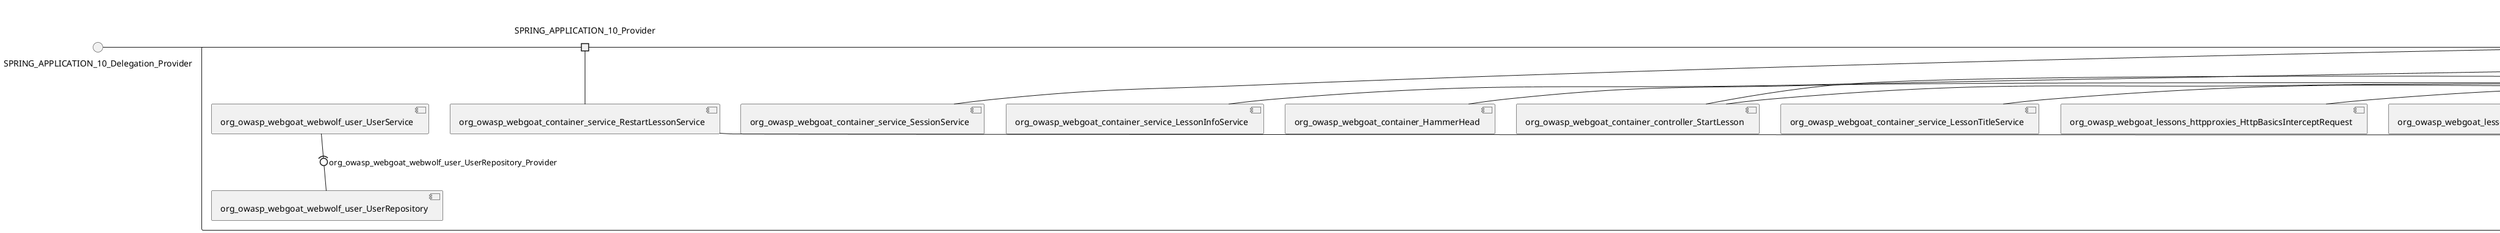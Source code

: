 @startuml
skinparam fixCircleLabelOverlapping true
skinparam componentStyle uml2
() SPRING_APPLICATION_10_Delegation_Provider
() SPRING_APPLICATION_11_Delegation_Provider
() SPRING_APPLICATION_12_Delegation_Provider
() SPRING_APPLICATION_13_Delegation_Provider
() SPRING_APPLICATION_14_Delegation_Provider
() SPRING_APPLICATION_15_Delegation_Provider
() SPRING_APPLICATION_16_Delegation_Provider
() SPRING_APPLICATION_2_Delegation_Provider
() SPRING_APPLICATION_3_Delegation_Provider
() SPRING_APPLICATION_4_Delegation_Provider
() SPRING_APPLICATION_5_Delegation_Provider
() SPRING_APPLICATION_6_Delegation_Provider
() SPRING_APPLICATION_7_Delegation_Provider
() SPRING_APPLICATION_8_Delegation_Provider
() SPRING_APPLICATION_9_Delegation_Provider
() SPRING_APPLICATION_BypassRestrictions_FieldRestrictions_POST_Delegation_Provider
() SPRING_APPLICATION_BypassRestrictions_frontendValidation_POST_Delegation_Provider
() SPRING_APPLICATION_ChromeDevTools_dummy_POST_Delegation_Provider
() SPRING_APPLICATION_ChromeDevTools_network_POST_Delegation_Provider
() SPRING_APPLICATION_CrossSiteScriptingStored_stored_xss_POST_Delegation_Provider
() SPRING_APPLICATION_CrossSiteScriptingStored_stored_xss_follow_up_POST_Delegation_Provider
() SPRING_APPLICATION_CrossSiteScripting_attack1_POST_Delegation_Provider
() SPRING_APPLICATION_CrossSiteScripting_attack3_POST_Delegation_Provider
() SPRING_APPLICATION_CrossSiteScripting_attack4_POST_Delegation_Provider
() SPRING_APPLICATION_CrossSiteScripting_attack5a_GET_Delegation_Provider
() SPRING_APPLICATION_CrossSiteScripting_attack6a_POST_Delegation_Provider
() SPRING_APPLICATION_CrossSiteScripting_dom_follow_up_POST_Delegation_Provider
() SPRING_APPLICATION_CrossSiteScripting_phone_home_xss_POST_Delegation_Provider
() SPRING_APPLICATION_CrossSiteScripting_quiz_GET_POST_Delegation_Provider
() SPRING_APPLICATION_Delegation_Provider
() SPRING_APPLICATION_GET_10_Delegation_Provider
() SPRING_APPLICATION_GET_11_Delegation_Provider
() SPRING_APPLICATION_GET_2_Delegation_Provider
() SPRING_APPLICATION_GET_3_Delegation_Provider
() SPRING_APPLICATION_GET_4_Delegation_Provider
() SPRING_APPLICATION_GET_5_Delegation_Provider
() SPRING_APPLICATION_GET_6_Delegation_Provider
() SPRING_APPLICATION_GET_7_Delegation_Provider
() SPRING_APPLICATION_GET_8_Delegation_Provider
() SPRING_APPLICATION_GET_9_Delegation_Provider
() SPRING_APPLICATION_GET_Delegation_Provider
() SPRING_APPLICATION_HtmlTampering_task_POST_Delegation_Provider
() SPRING_APPLICATION_HttpBasics_attack1_POST_Delegation_Provider
() SPRING_APPLICATION_HttpBasics_attack2_POST_Delegation_Provider
() SPRING_APPLICATION_IDOR_diff_attributes_POST_Delegation_Provider
() SPRING_APPLICATION_IDOR_login_POST_Delegation_Provider
() SPRING_APPLICATION_IDOR_profile_alt_path_POST_Delegation_Provider
() SPRING_APPLICATION_InsecureDeserialization_task_POST_Delegation_Provider
() SPRING_APPLICATION_InsecureLogin_Delegation_Provider
() SPRING_APPLICATION_JWT_decode_POST_Delegation_Provider
() SPRING_APPLICATION_JWT_jku_Delegation_Provider
() SPRING_APPLICATION_JWT_kid_Delegation_Provider
() SPRING_APPLICATION_JWT_quiz_GET_POST_Delegation_Provider
() SPRING_APPLICATION_JWT_refresh_Delegation_Provider
() SPRING_APPLICATION_JWT_secret_POST_Delegation_Provider
() SPRING_APPLICATION_JWT_votings_Delegation_Provider
() SPRING_APPLICATION_LogSpoofing_log_bleeding_POST_Delegation_Provider
() SPRING_APPLICATION_LogSpoofing_log_spoofing_POST_Delegation_Provider
() SPRING_APPLICATION_POST_10_Delegation_Provider
() SPRING_APPLICATION_POST_11_Delegation_Provider
() SPRING_APPLICATION_POST_12_Delegation_Provider
() SPRING_APPLICATION_POST_13_Delegation_Provider
() SPRING_APPLICATION_POST_14_Delegation_Provider
() SPRING_APPLICATION_POST_15_Delegation_Provider
() SPRING_APPLICATION_POST_16_Delegation_Provider
() SPRING_APPLICATION_POST_17_Delegation_Provider
() SPRING_APPLICATION_POST_18_Delegation_Provider
() SPRING_APPLICATION_POST_2_Delegation_Provider
() SPRING_APPLICATION_POST_3_Delegation_Provider
() SPRING_APPLICATION_POST_4_Delegation_Provider
() SPRING_APPLICATION_POST_5_Delegation_Provider
() SPRING_APPLICATION_POST_6_Delegation_Provider
() SPRING_APPLICATION_POST_7_Delegation_Provider
() SPRING_APPLICATION_POST_8_Delegation_Provider
() SPRING_APPLICATION_POST_9_Delegation_Provider
() SPRING_APPLICATION_POST_Delegation_Provider
() SPRING_APPLICATION_PUT_Delegation_Provider
() SPRING_APPLICATION_PasswordReset_ForgotPassword_create_password_reset_link_POST_Delegation_Provider
() SPRING_APPLICATION_PasswordReset_SecurityQuestions_POST_Delegation_Provider
() SPRING_APPLICATION_PasswordReset_reset_Delegation_Provider
() SPRING_APPLICATION_PasswordReset_simple_mail_reset_POST_Delegation_Provider
() SPRING_APPLICATION_PathTraversal_profile_picture_GET_Delegation_Provider
() SPRING_APPLICATION_PathTraversal_profile_picture_fix_GET_Delegation_Provider
() SPRING_APPLICATION_PathTraversal_profile_upload_POST_Delegation_Provider
() SPRING_APPLICATION_PathTraversal_profile_upload_fix_POST_Delegation_Provider
() SPRING_APPLICATION_PathTraversal_profile_upload_remove_user_input_POST_Delegation_Provider
() SPRING_APPLICATION_PathTraversal_random_POST_Delegation_Provider
() SPRING_APPLICATION_PathTraversal_random_picture_GET_Delegation_Provider
() SPRING_APPLICATION_PathTraversal_zip_slip_Delegation_Provider
() SPRING_APPLICATION_SSRF_task1_POST_Delegation_Provider
() SPRING_APPLICATION_SSRF_task2_POST_Delegation_Provider
() SPRING_APPLICATION_SecurePasswords_assignment_POST_Delegation_Provider
() SPRING_APPLICATION_SqlInjectionAdvanced_attack6a_POST_Delegation_Provider
() SPRING_APPLICATION_SqlInjectionAdvanced_attack6b_POST_Delegation_Provider
() SPRING_APPLICATION_SqlInjectionAdvanced_challenge_Login_POST_Delegation_Provider
() SPRING_APPLICATION_SqlInjectionAdvanced_challenge_PUT_Delegation_Provider
() SPRING_APPLICATION_SqlInjectionAdvanced_quiz_GET_POST_Delegation_Provider
() SPRING_APPLICATION_SqlInjectionMitigations_attack10a_POST_Delegation_Provider
() SPRING_APPLICATION_SqlInjectionMitigations_attack10b_POST_Delegation_Provider
() SPRING_APPLICATION_SqlInjectionMitigations_attack12a_POST_Delegation_Provider
() SPRING_APPLICATION_SqlInjectionMitigations_servers_GET_Delegation_Provider
() SPRING_APPLICATION_SqlInjection_assignment5a_POST_Delegation_Provider
() SPRING_APPLICATION_SqlInjection_assignment5b_POST_Delegation_Provider
() SPRING_APPLICATION_SqlInjection_attack10_POST_Delegation_Provider
() SPRING_APPLICATION_SqlInjection_attack2_POST_Delegation_Provider
() SPRING_APPLICATION_SqlInjection_attack3_POST_Delegation_Provider
() SPRING_APPLICATION_SqlInjection_attack4_POST_Delegation_Provider
() SPRING_APPLICATION_SqlInjection_attack5_POST_Delegation_Provider
() SPRING_APPLICATION_SqlInjection_attack8_POST_Delegation_Provider
() SPRING_APPLICATION_SqlInjection_attack9_POST_Delegation_Provider
() SPRING_APPLICATION_SqlOnlyInputValidationOnKeywords_attack_POST_Delegation_Provider
() SPRING_APPLICATION_SqlOnlyInputValidation_attack_POST_Delegation_Provider
() SPRING_APPLICATION_VulnerableComponents_attack1_POST_Delegation_Provider
() SPRING_APPLICATION_WebWolf_GET_Delegation_Provider
() SPRING_APPLICATION_WebWolf_landing_Delegation_Provider
() SPRING_APPLICATION_WebWolf_mail_Delegation_Provider
() SPRING_APPLICATION_challenge_1_POST_Delegation_Provider
() SPRING_APPLICATION_challenge_5_POST_Delegation_Provider
() SPRING_APPLICATION_challenge_7_Delegation_Provider
() SPRING_APPLICATION_challenge_8_Delegation_Provider
() SPRING_APPLICATION_challenge_logo_Delegation_Provider
() SPRING_APPLICATION_cia_quiz_GET_POST_Delegation_Provider
() SPRING_APPLICATION_clientSideFiltering_attack1_POST_Delegation_Provider
() SPRING_APPLICATION_clientSideFiltering_challenge_store_coupons_GET_Delegation_Provider
() SPRING_APPLICATION_clientSideFiltering_getItForFree_POST_Delegation_Provider
() SPRING_APPLICATION_clientSideFiltering_salaries_GET_Delegation_Provider
() SPRING_APPLICATION_crypto_encoding_basic_auth_POST_Delegation_Provider
() SPRING_APPLICATION_crypto_encoding_xor_POST_Delegation_Provider
() SPRING_APPLICATION_crypto_hashing_POST_Delegation_Provider
() SPRING_APPLICATION_crypto_secure_defaults_POST_Delegation_Provider
() SPRING_APPLICATION_crypto_signing_verify_POST_Delegation_Provider
() SPRING_APPLICATION_csrf_feedback_message_POST_Delegation_Provider
() SPRING_APPLICATION_csrf_review_POST_Delegation_Provider
() SPRING_APPLICATION_files_GET_Delegation_Provider
() SPRING_APPLICATION_fileupload_POST_Delegation_Provider
() SPRING_APPLICATION_jwt_Delegation_Provider
() SPRING_APPLICATION_landing_Delegation_Provider
() SPRING_APPLICATION_lesson_template_Delegation_Provider
() SPRING_APPLICATION_login_oauth_mvc_GET_Delegation_Provider
() SPRING_APPLICATION_mail_DELETE_GET_POST_Delegation_Provider
() SPRING_APPLICATION_register_mvc_POST_Delegation_Provider
() SPRING_APPLICATION_registration_GET_Delegation_Provider
() SPRING_APPLICATION_requests_GET_Delegation_Provider
() SPRING_APPLICATION_scoreboard_data_GET_Delegation_Provider
() SPRING_APPLICATION_server_directory_GET_Delegation_Provider
() SPRING_APPLICATION_service_debug_labels_mvc_Delegation_Provider
() SPRING_APPLICATION_service_lessonoverview_mvc_Delegation_Provider
() SPRING_APPLICATION_xxe_comments_GET_Delegation_Provider
rectangle System {
[org_owasp_webgoat_container_HammerHead] [[webgoat-webgoat.repository#_-2YAon7TEe-Ugbf2caRsrw]]
[org_owasp_webgoat_container_WebWolfRedirect] [[webgoat-webgoat.repository#_-2YAon7TEe-Ugbf2caRsrw]]
[org_owasp_webgoat_container_controller_StartLesson] [[webgoat-webgoat.repository#_-2YAon7TEe-Ugbf2caRsrw]]
[org_owasp_webgoat_container_controller_Welcome] [[webgoat-webgoat.repository#_-2YAon7TEe-Ugbf2caRsrw]]
[org_owasp_webgoat_container_i18n_PluginMessages_Provider] [[webgoat-webgoat.repository#_-2YAon7TEe-Ugbf2caRsrw]]
[org_owasp_webgoat_container_report_ReportCardController] [[webgoat-webgoat.repository#_-2YAon7TEe-Ugbf2caRsrw]]
[org_owasp_webgoat_container_service_EnvironmentService] [[webgoat-webgoat.repository#_-2YAon7TEe-Ugbf2caRsrw]]
[org_owasp_webgoat_container_service_HintService] [[webgoat-webgoat.repository#_-2YAon7TEe-Ugbf2caRsrw]]
[org_owasp_webgoat_container_service_LabelDebugService] [[webgoat-webgoat.repository#_-2YAon7TEe-Ugbf2caRsrw]]
[org_owasp_webgoat_container_service_LabelService] [[webgoat-webgoat.repository#_-2YAon7TEe-Ugbf2caRsrw]]
[org_owasp_webgoat_container_service_LessonInfoService] [[webgoat-webgoat.repository#_-2YAon7TEe-Ugbf2caRsrw]]
[org_owasp_webgoat_container_service_LessonMenuService] [[webgoat-webgoat.repository#_-2YAon7TEe-Ugbf2caRsrw]]
[org_owasp_webgoat_container_service_LessonProgressService] [[webgoat-webgoat.repository#_-2YAon7TEe-Ugbf2caRsrw]]
[org_owasp_webgoat_container_service_LessonTitleService] [[webgoat-webgoat.repository#_-2YAon7TEe-Ugbf2caRsrw]]
[org_owasp_webgoat_container_service_RestartLessonService] [[webgoat-webgoat.repository#_-2YAon7TEe-Ugbf2caRsrw]]
[org_owasp_webgoat_container_service_SessionService] [[webgoat-webgoat.repository#_-2YAon7TEe-Ugbf2caRsrw]]
[org_owasp_webgoat_container_session_UserSessionData_Provider] [[webgoat-webgoat.repository#_-2YAon7TEe-Ugbf2caRsrw]]
[org_owasp_webgoat_container_session_WebSession_Provider] [[webgoat-webgoat.repository#_-2YAon7TEe-Ugbf2caRsrw]]
[org_owasp_webgoat_container_users_RegistrationController] [[webgoat-webgoat.repository#_-2YAon7TEe-Ugbf2caRsrw]]
[org_owasp_webgoat_container_users_Scoreboard] [[webgoat-webgoat.repository#_-2YAon7TEe-Ugbf2caRsrw]]
[org_owasp_webgoat_container_users_UserProgressRepository] [[webgoat-webgoat.repository#_-2YAon7TEe-Ugbf2caRsrw]]
[org_owasp_webgoat_container_users_UserRepository] [[webgoat-webgoat.repository#_-2YAon7TEe-Ugbf2caRsrw]]
[org_owasp_webgoat_container_users_UserService] [[webgoat-webgoat.repository#_-2YAon7TEe-Ugbf2caRsrw]]
[org_owasp_webgoat_lessons_authbypass_VerifyAccount] [[webgoat-webgoat.repository#_-2YAon7TEe-Ugbf2caRsrw]]
[org_owasp_webgoat_lessons_bypassrestrictions_BypassRestrictionsFieldRestrictions] [[webgoat-webgoat.repository#_-2YAon7TEe-Ugbf2caRsrw]]
[org_owasp_webgoat_lessons_bypassrestrictions_BypassRestrictionsFrontendValidation] [[webgoat-webgoat.repository#_-2YAon7TEe-Ugbf2caRsrw]]
[org_owasp_webgoat_lessons_challenges_FlagController] [[webgoat-webgoat.repository#_-2YAon7TEe-Ugbf2caRsrw]]
[org_owasp_webgoat_lessons_challenges_challenge1_Assignment1] [[webgoat-webgoat.repository#_-2YAon7TEe-Ugbf2caRsrw]]
[org_owasp_webgoat_lessons_challenges_challenge1_ImageServlet] [[webgoat-webgoat.repository#_-2YAon7TEe-Ugbf2caRsrw]]
[org_owasp_webgoat_lessons_challenges_challenge5_Assignment5] [[webgoat-webgoat.repository#_-2YAon7TEe-Ugbf2caRsrw]]
[org_owasp_webgoat_lessons_challenges_challenge7_Assignment7] [[webgoat-webgoat.repository#_-2YAon7TEe-Ugbf2caRsrw]]
[org_owasp_webgoat_lessons_challenges_challenge8_Assignment8] [[webgoat-webgoat.repository#_-2YAon7TEe-Ugbf2caRsrw]]
[org_owasp_webgoat_lessons_chromedevtools_NetworkDummy] [[webgoat-webgoat.repository#_-2YAon7TEe-Ugbf2caRsrw]]
[org_owasp_webgoat_lessons_chromedevtools_NetworkLesson] [[webgoat-webgoat.repository#_-2YAon7TEe-Ugbf2caRsrw]]
[org_owasp_webgoat_lessons_cia_CIAQuiz] [[webgoat-webgoat.repository#_-2YAon7TEe-Ugbf2caRsrw]]
[org_owasp_webgoat_lessons_clientsidefiltering_ClientSideFilteringAssignment] [[webgoat-webgoat.repository#_-2YAon7TEe-Ugbf2caRsrw]]
[org_owasp_webgoat_lessons_clientsidefiltering_ClientSideFilteringFreeAssignment] [[webgoat-webgoat.repository#_-2YAon7TEe-Ugbf2caRsrw]]
[org_owasp_webgoat_lessons_clientsidefiltering_Salaries] [[webgoat-webgoat.repository#_-2YAon7TEe-Ugbf2caRsrw]]
[org_owasp_webgoat_lessons_clientsidefiltering_ShopEndpoint] [[webgoat-webgoat.repository#_-2YAon7TEe-Ugbf2caRsrw]]
[org_owasp_webgoat_lessons_cryptography_EncodingAssignment] [[webgoat-webgoat.repository#_-2YAon7TEe-Ugbf2caRsrw]]
[org_owasp_webgoat_lessons_cryptography_HashingAssignment] [[webgoat-webgoat.repository#_-2YAon7TEe-Ugbf2caRsrw]]
[org_owasp_webgoat_lessons_cryptography_SecureDefaultsAssignment] [[webgoat-webgoat.repository#_-2YAon7TEe-Ugbf2caRsrw]]
[org_owasp_webgoat_lessons_cryptography_SigningAssignment] [[webgoat-webgoat.repository#_-2YAon7TEe-Ugbf2caRsrw]]
[org_owasp_webgoat_lessons_cryptography_XOREncodingAssignment] [[webgoat-webgoat.repository#_-2YAon7TEe-Ugbf2caRsrw]]
[org_owasp_webgoat_lessons_csrf_CSRFConfirmFlag1] [[webgoat-webgoat.repository#_-2YAon7TEe-Ugbf2caRsrw]]
[org_owasp_webgoat_lessons_csrf_CSRFFeedback] [[webgoat-webgoat.repository#_-2YAon7TEe-Ugbf2caRsrw]]
[org_owasp_webgoat_lessons_csrf_CSRFGetFlag] [[webgoat-webgoat.repository#_-2YAon7TEe-Ugbf2caRsrw]]
[org_owasp_webgoat_lessons_csrf_CSRFLogin] [[webgoat-webgoat.repository#_-2YAon7TEe-Ugbf2caRsrw]]
[org_owasp_webgoat_lessons_csrf_ForgedReviews] [[webgoat-webgoat.repository#_-2YAon7TEe-Ugbf2caRsrw]]
[org_owasp_webgoat_lessons_csrf_ObjectMapper_Provider] [[webgoat-webgoat.repository#_-2YAon7TEe-Ugbf2caRsrw]]
[org_owasp_webgoat_lessons_deserialization_InsecureDeserializationTask] [[webgoat-webgoat.repository#_-2YAon7TEe-Ugbf2caRsrw]]
[org_owasp_webgoat_lessons_hijacksession_HijackSessionAssignment] [[webgoat-webgoat.repository#_-2YAon7TEe-Ugbf2caRsrw]]
[org_owasp_webgoat_lessons_hijacksession_cas_HijackSessionAuthenticationProvider] [[webgoat-webgoat.repository#_-2YAon7TEe-Ugbf2caRsrw]]
[org_owasp_webgoat_lessons_htmltampering_HtmlTamperingTask] [[webgoat-webgoat.repository#_-2YAon7TEe-Ugbf2caRsrw]]
[org_owasp_webgoat_lessons_httpbasics_HttpBasicsLesson] [[webgoat-webgoat.repository#_-2YAon7TEe-Ugbf2caRsrw]]
[org_owasp_webgoat_lessons_httpbasics_HttpBasicsQuiz] [[webgoat-webgoat.repository#_-2YAon7TEe-Ugbf2caRsrw]]
[org_owasp_webgoat_lessons_httpproxies_HttpBasicsInterceptRequest] [[webgoat-webgoat.repository#_-2YAon7TEe-Ugbf2caRsrw]]
[org_owasp_webgoat_lessons_idor_IDORDiffAttributes] [[webgoat-webgoat.repository#_-2YAon7TEe-Ugbf2caRsrw]]
[org_owasp_webgoat_lessons_idor_IDOREditOtherProfile] [[webgoat-webgoat.repository#_-2YAon7TEe-Ugbf2caRsrw]]
[org_owasp_webgoat_lessons_idor_IDORLogin] [[webgoat-webgoat.repository#_-2YAon7TEe-Ugbf2caRsrw]]
[org_owasp_webgoat_lessons_idor_IDORViewOtherProfile] [[webgoat-webgoat.repository#_-2YAon7TEe-Ugbf2caRsrw]]
[org_owasp_webgoat_lessons_idor_IDORViewOwnProfile] [[webgoat-webgoat.repository#_-2YAon7TEe-Ugbf2caRsrw]]
[org_owasp_webgoat_lessons_idor_IDORViewOwnProfileAltUrl] [[webgoat-webgoat.repository#_-2YAon7TEe-Ugbf2caRsrw]]
[org_owasp_webgoat_lessons_insecurelogin_InsecureLoginTask] [[webgoat-webgoat.repository#_-2YAon7TEe-Ugbf2caRsrw]]
[org_owasp_webgoat_lessons_jwt_JWTDecodeEndpoint] [[webgoat-webgoat.repository#_-2YAon7TEe-Ugbf2caRsrw]]
[org_owasp_webgoat_lessons_jwt_JWTQuiz] [[webgoat-webgoat.repository#_-2YAon7TEe-Ugbf2caRsrw]]
[org_owasp_webgoat_lessons_jwt_JWTRefreshEndpoint] [[webgoat-webgoat.repository#_-2YAon7TEe-Ugbf2caRsrw]]
[org_owasp_webgoat_lessons_jwt_JWTSecretKeyEndpoint] [[webgoat-webgoat.repository#_-2YAon7TEe-Ugbf2caRsrw]]
[org_owasp_webgoat_lessons_jwt_JWTVotesEndpoint] [[webgoat-webgoat.repository#_-2YAon7TEe-Ugbf2caRsrw]]
[org_owasp_webgoat_lessons_jwt_claimmisuse_JWTHeaderJKUEndpoint] [[webgoat-webgoat.repository#_-2YAon7TEe-Ugbf2caRsrw]]
[org_owasp_webgoat_lessons_jwt_claimmisuse_JWTHeaderKIDEndpoint] [[webgoat-webgoat.repository#_-2YAon7TEe-Ugbf2caRsrw]]
[org_owasp_webgoat_lessons_lessontemplate_SampleAttack] [[webgoat-webgoat.repository#_-2YAon7TEe-Ugbf2caRsrw]]
[org_owasp_webgoat_lessons_logging_LogBleedingTask] [[webgoat-webgoat.repository#_-2YAon7TEe-Ugbf2caRsrw]]
[org_owasp_webgoat_lessons_logging_LogSpoofingTask] [[webgoat-webgoat.repository#_-2YAon7TEe-Ugbf2caRsrw]]
[org_owasp_webgoat_lessons_missingac_MissingFunctionACHiddenMenus] [[webgoat-webgoat.repository#_-2YAon7TEe-Ugbf2caRsrw]]
[org_owasp_webgoat_lessons_missingac_MissingFunctionACUsers] [[webgoat-webgoat.repository#_-2YAon7TEe-Ugbf2caRsrw]]
[org_owasp_webgoat_lessons_missingac_MissingFunctionACYourHash] [[webgoat-webgoat.repository#_-2YAon7TEe-Ugbf2caRsrw]]
[org_owasp_webgoat_lessons_missingac_MissingFunctionACYourHashAdmin] [[webgoat-webgoat.repository#_-2YAon7TEe-Ugbf2caRsrw]]
[org_owasp_webgoat_lessons_passwordreset_QuestionsAssignment] [[webgoat-webgoat.repository#_-2YAon7TEe-Ugbf2caRsrw]]
[org_owasp_webgoat_lessons_passwordreset_ResetLinkAssignment] [[webgoat-webgoat.repository#_-2YAon7TEe-Ugbf2caRsrw]]
[org_owasp_webgoat_lessons_passwordreset_ResetLinkAssignmentForgotPassword] [[webgoat-webgoat.repository#_-2YAon7TEe-Ugbf2caRsrw]]
[org_owasp_webgoat_lessons_passwordreset_SecurityQuestionAssignment] [[webgoat-webgoat.repository#_-2YAon7TEe-Ugbf2caRsrw]]
[org_owasp_webgoat_lessons_passwordreset_SimpleMailAssignment] [[webgoat-webgoat.repository#_-2YAon7TEe-Ugbf2caRsrw]]
[org_owasp_webgoat_lessons_passwordreset_TriedQuestions] [[webgoat-webgoat.repository#_-2YAon7TEe-Ugbf2caRsrw]]
[org_owasp_webgoat_lessons_pathtraversal_ProfileUpload] [[webgoat-webgoat.repository#_-2YAon7TEe-Ugbf2caRsrw]]
[org_owasp_webgoat_lessons_pathtraversal_ProfileUploadFix] [[webgoat-webgoat.repository#_-2YAon7TEe-Ugbf2caRsrw]]
[org_owasp_webgoat_lessons_pathtraversal_ProfileUploadRemoveUserInput] [[webgoat-webgoat.repository#_-2YAon7TEe-Ugbf2caRsrw]]
[org_owasp_webgoat_lessons_pathtraversal_ProfileUploadRetrieval] [[webgoat-webgoat.repository#_-2YAon7TEe-Ugbf2caRsrw]]
[org_owasp_webgoat_lessons_pathtraversal_ProfileZipSlip] [[webgoat-webgoat.repository#_-2YAon7TEe-Ugbf2caRsrw]]
[org_owasp_webgoat_lessons_securepasswords_SecurePasswordsAssignment] [[webgoat-webgoat.repository#_-2YAon7TEe-Ugbf2caRsrw]]
[org_owasp_webgoat_lessons_spoofcookie_SpoofCookieAssignment] [[webgoat-webgoat.repository#_-2YAon7TEe-Ugbf2caRsrw]]
[org_owasp_webgoat_lessons_sqlinjection_advanced_SqlInjectionChallenge] [[webgoat-webgoat.repository#_-2YAon7TEe-Ugbf2caRsrw]]
[org_owasp_webgoat_lessons_sqlinjection_advanced_SqlInjectionChallengeLogin] [[webgoat-webgoat.repository#_-2YAon7TEe-Ugbf2caRsrw]]
[org_owasp_webgoat_lessons_sqlinjection_advanced_SqlInjectionLesson6a] [[webgoat-webgoat.repository#_-2YAon7TEe-Ugbf2caRsrw]]
[org_owasp_webgoat_lessons_sqlinjection_advanced_SqlInjectionLesson6b] [[webgoat-webgoat.repository#_-2YAon7TEe-Ugbf2caRsrw]]
[org_owasp_webgoat_lessons_sqlinjection_advanced_SqlInjectionQuiz] [[webgoat-webgoat.repository#_-2YAon7TEe-Ugbf2caRsrw]]
[org_owasp_webgoat_lessons_sqlinjection_introduction_SqlInjectionLesson10] [[webgoat-webgoat.repository#_-2YAon7TEe-Ugbf2caRsrw]]
[org_owasp_webgoat_lessons_sqlinjection_introduction_SqlInjectionLesson2] [[webgoat-webgoat.repository#_-2YAon7TEe-Ugbf2caRsrw]]
[org_owasp_webgoat_lessons_sqlinjection_introduction_SqlInjectionLesson3] [[webgoat-webgoat.repository#_-2YAon7TEe-Ugbf2caRsrw]]
[org_owasp_webgoat_lessons_sqlinjection_introduction_SqlInjectionLesson4] [[webgoat-webgoat.repository#_-2YAon7TEe-Ugbf2caRsrw]]
[org_owasp_webgoat_lessons_sqlinjection_introduction_SqlInjectionLesson5] [[webgoat-webgoat.repository#_-2YAon7TEe-Ugbf2caRsrw]]
[org_owasp_webgoat_lessons_sqlinjection_introduction_SqlInjectionLesson5a] [[webgoat-webgoat.repository#_-2YAon7TEe-Ugbf2caRsrw]]
[org_owasp_webgoat_lessons_sqlinjection_introduction_SqlInjectionLesson5b] [[webgoat-webgoat.repository#_-2YAon7TEe-Ugbf2caRsrw]]
[org_owasp_webgoat_lessons_sqlinjection_introduction_SqlInjectionLesson8] [[webgoat-webgoat.repository#_-2YAon7TEe-Ugbf2caRsrw]]
[org_owasp_webgoat_lessons_sqlinjection_introduction_SqlInjectionLesson9] [[webgoat-webgoat.repository#_-2YAon7TEe-Ugbf2caRsrw]]
[org_owasp_webgoat_lessons_sqlinjection_mitigation_Servers] [[webgoat-webgoat.repository#_-2YAon7TEe-Ugbf2caRsrw]]
[org_owasp_webgoat_lessons_sqlinjection_mitigation_SqlInjectionLesson10a] [[webgoat-webgoat.repository#_-2YAon7TEe-Ugbf2caRsrw]]
[org_owasp_webgoat_lessons_sqlinjection_mitigation_SqlInjectionLesson10b] [[webgoat-webgoat.repository#_-2YAon7TEe-Ugbf2caRsrw]]
[org_owasp_webgoat_lessons_sqlinjection_mitigation_SqlInjectionLesson13] [[webgoat-webgoat.repository#_-2YAon7TEe-Ugbf2caRsrw]]
[org_owasp_webgoat_lessons_sqlinjection_mitigation_SqlOnlyInputValidation] [[webgoat-webgoat.repository#_-2YAon7TEe-Ugbf2caRsrw]]
[org_owasp_webgoat_lessons_sqlinjection_mitigation_SqlOnlyInputValidationOnKeywords] [[webgoat-webgoat.repository#_-2YAon7TEe-Ugbf2caRsrw]]
[org_owasp_webgoat_lessons_ssrf_SSRFTask1] [[webgoat-webgoat.repository#_-2YAon7TEe-Ugbf2caRsrw]]
[org_owasp_webgoat_lessons_ssrf_SSRFTask2] [[webgoat-webgoat.repository#_-2YAon7TEe-Ugbf2caRsrw]]
[org_owasp_webgoat_lessons_vulnerablecomponents_VulnerableComponentsLesson] [[webgoat-webgoat.repository#_-2YAon7TEe-Ugbf2caRsrw]]
[org_owasp_webgoat_lessons_webwolfintroduction_LandingAssignment] [[webgoat-webgoat.repository#_-2YAon7TEe-Ugbf2caRsrw]]
[org_owasp_webgoat_lessons_webwolfintroduction_MailAssignment] [[webgoat-webgoat.repository#_-2YAon7TEe-Ugbf2caRsrw]]
[org_owasp_webgoat_lessons_xss_CrossSiteScriptingLesson1] [[webgoat-webgoat.repository#_-2YAon7TEe-Ugbf2caRsrw]]
[org_owasp_webgoat_lessons_xss_CrossSiteScriptingLesson3] [[webgoat-webgoat.repository#_-2YAon7TEe-Ugbf2caRsrw]]
[org_owasp_webgoat_lessons_xss_CrossSiteScriptingLesson4] [[webgoat-webgoat.repository#_-2YAon7TEe-Ugbf2caRsrw]]
[org_owasp_webgoat_lessons_xss_CrossSiteScriptingLesson5a] [[webgoat-webgoat.repository#_-2YAon7TEe-Ugbf2caRsrw]]
[org_owasp_webgoat_lessons_xss_CrossSiteScriptingLesson6a] [[webgoat-webgoat.repository#_-2YAon7TEe-Ugbf2caRsrw]]
[org_owasp_webgoat_lessons_xss_CrossSiteScriptingQuiz] [[webgoat-webgoat.repository#_-2YAon7TEe-Ugbf2caRsrw]]
[org_owasp_webgoat_lessons_xss_DOMCrossSiteScripting] [[webgoat-webgoat.repository#_-2YAon7TEe-Ugbf2caRsrw]]
[org_owasp_webgoat_lessons_xss_DOMCrossSiteScriptingVerifier] [[webgoat-webgoat.repository#_-2YAon7TEe-Ugbf2caRsrw]]
[org_owasp_webgoat_lessons_xss_stored_StoredCrossSiteScriptingVerifier] [[webgoat-webgoat.repository#_-2YAon7TEe-Ugbf2caRsrw]]
[org_owasp_webgoat_lessons_xss_stored_StoredXssComments] [[webgoat-webgoat.repository#_-2YAon7TEe-Ugbf2caRsrw]]
[org_owasp_webgoat_lessons_xxe_BlindSendFileAssignment] [[webgoat-webgoat.repository#_-2YAon7TEe-Ugbf2caRsrw]]
[org_owasp_webgoat_lessons_xxe_CommentsCache] [[webgoat-webgoat.repository#_-2YAon7TEe-Ugbf2caRsrw]]
[org_owasp_webgoat_lessons_xxe_CommentsEndpoint] [[webgoat-webgoat.repository#_-2YAon7TEe-Ugbf2caRsrw]]
[org_owasp_webgoat_lessons_xxe_ContentTypeAssignment] [[webgoat-webgoat.repository#_-2YAon7TEe-Ugbf2caRsrw]]
[org_owasp_webgoat_lessons_xxe_SimpleXXE] [[webgoat-webgoat.repository#_-2YAon7TEe-Ugbf2caRsrw]]
[org_owasp_webgoat_webwolf_FileServer] [[webgoat-webgoat.repository#_-2YAon7TEe-Ugbf2caRsrw]]
[org_owasp_webgoat_webwolf_jwt_JWTController] [[webgoat-webgoat.repository#_-2YAon7TEe-Ugbf2caRsrw]]
[org_owasp_webgoat_webwolf_mailbox_MailboxController] [[webgoat-webgoat.repository#_-2YAon7TEe-Ugbf2caRsrw]]
[org_owasp_webgoat_webwolf_mailbox_MailboxRepository] [[webgoat-webgoat.repository#_-2YAon7TEe-Ugbf2caRsrw]]
[org_owasp_webgoat_webwolf_requests_LandingPage] [[webgoat-webgoat.repository#_-2YAon7TEe-Ugbf2caRsrw]]
[org_owasp_webgoat_webwolf_requests_Requests] [[webgoat-webgoat.repository#_-2YAon7TEe-Ugbf2caRsrw]]
[org_owasp_webgoat_webwolf_user_UserRepository] [[webgoat-webgoat.repository#_-2YAon7TEe-Ugbf2caRsrw]]
[org_owasp_webgoat_webwolf_user_UserService] [[webgoat-webgoat.repository#_-2YAon7TEe-Ugbf2caRsrw]]
port SPRING_APPLICATION_10_Provider
SPRING_APPLICATION_10_Delegation_Provider - SPRING_APPLICATION_10_Provider
SPRING_APPLICATION_10_Provider - [org_owasp_webgoat_container_service_RestartLessonService]
port SPRING_APPLICATION_11_Provider
SPRING_APPLICATION_11_Delegation_Provider - SPRING_APPLICATION_11_Provider
SPRING_APPLICATION_11_Provider - [org_owasp_webgoat_container_service_SessionService]
port SPRING_APPLICATION_12_Provider
SPRING_APPLICATION_12_Delegation_Provider - SPRING_APPLICATION_12_Provider
SPRING_APPLICATION_12_Provider - [org_owasp_webgoat_lessons_xxe_SimpleXXE]
port SPRING_APPLICATION_13_Provider
SPRING_APPLICATION_13_Delegation_Provider - SPRING_APPLICATION_13_Provider
SPRING_APPLICATION_13_Provider - [org_owasp_webgoat_container_service_LessonInfoService]
port SPRING_APPLICATION_14_Provider
SPRING_APPLICATION_14_Delegation_Provider - SPRING_APPLICATION_14_Provider
SPRING_APPLICATION_14_Provider - [org_owasp_webgoat_container_HammerHead]
port SPRING_APPLICATION_15_Provider
SPRING_APPLICATION_15_Delegation_Provider - SPRING_APPLICATION_15_Provider
SPRING_APPLICATION_15_Provider - [org_owasp_webgoat_lessons_cryptography_HashingAssignment]
port SPRING_APPLICATION_16_Provider
SPRING_APPLICATION_16_Delegation_Provider - SPRING_APPLICATION_16_Provider
SPRING_APPLICATION_16_Provider - [org_owasp_webgoat_container_controller_StartLesson]
port SPRING_APPLICATION_2_Provider
SPRING_APPLICATION_2_Delegation_Provider - SPRING_APPLICATION_2_Provider
SPRING_APPLICATION_2_Provider - [org_owasp_webgoat_container_controller_StartLesson]
port SPRING_APPLICATION_3_Provider
SPRING_APPLICATION_3_Delegation_Provider - SPRING_APPLICATION_3_Provider
SPRING_APPLICATION_3_Provider - [org_owasp_webgoat_container_service_LabelDebugService]
port SPRING_APPLICATION_4_Provider
SPRING_APPLICATION_4_Delegation_Provider - SPRING_APPLICATION_4_Provider
SPRING_APPLICATION_4_Provider - [org_owasp_webgoat_lessons_cryptography_SigningAssignment]
port SPRING_APPLICATION_5_Provider
SPRING_APPLICATION_5_Delegation_Provider - SPRING_APPLICATION_5_Provider
SPRING_APPLICATION_5_Provider - [org_owasp_webgoat_container_service_LessonTitleService]
port SPRING_APPLICATION_6_Provider
SPRING_APPLICATION_6_Delegation_Provider - SPRING_APPLICATION_6_Provider
SPRING_APPLICATION_6_Provider - [org_owasp_webgoat_lessons_httpproxies_HttpBasicsInterceptRequest]
port SPRING_APPLICATION_7_Provider
SPRING_APPLICATION_7_Delegation_Provider - SPRING_APPLICATION_7_Provider
SPRING_APPLICATION_7_Provider - [org_owasp_webgoat_lessons_cryptography_HashingAssignment]
port SPRING_APPLICATION_8_Provider
SPRING_APPLICATION_8_Delegation_Provider - SPRING_APPLICATION_8_Provider
SPRING_APPLICATION_8_Provider - [org_owasp_webgoat_lessons_jwt_JWTSecretKeyEndpoint]
port SPRING_APPLICATION_9_Provider
SPRING_APPLICATION_9_Delegation_Provider - SPRING_APPLICATION_9_Provider
SPRING_APPLICATION_9_Provider - [org_owasp_webgoat_webwolf_FileServer]
port SPRING_APPLICATION_BypassRestrictions_FieldRestrictions_POST_Provider
SPRING_APPLICATION_BypassRestrictions_FieldRestrictions_POST_Delegation_Provider - SPRING_APPLICATION_BypassRestrictions_FieldRestrictions_POST_Provider
SPRING_APPLICATION_BypassRestrictions_FieldRestrictions_POST_Provider - [org_owasp_webgoat_lessons_bypassrestrictions_BypassRestrictionsFieldRestrictions]
port SPRING_APPLICATION_BypassRestrictions_frontendValidation_POST_Provider
SPRING_APPLICATION_BypassRestrictions_frontendValidation_POST_Delegation_Provider - SPRING_APPLICATION_BypassRestrictions_frontendValidation_POST_Provider
SPRING_APPLICATION_BypassRestrictions_frontendValidation_POST_Provider - [org_owasp_webgoat_lessons_bypassrestrictions_BypassRestrictionsFrontendValidation]
port SPRING_APPLICATION_ChromeDevTools_dummy_POST_Provider
SPRING_APPLICATION_ChromeDevTools_dummy_POST_Delegation_Provider - SPRING_APPLICATION_ChromeDevTools_dummy_POST_Provider
SPRING_APPLICATION_ChromeDevTools_dummy_POST_Provider - [org_owasp_webgoat_lessons_chromedevtools_NetworkDummy]
port SPRING_APPLICATION_ChromeDevTools_network_POST_Provider
SPRING_APPLICATION_ChromeDevTools_network_POST_Delegation_Provider - SPRING_APPLICATION_ChromeDevTools_network_POST_Provider
SPRING_APPLICATION_ChromeDevTools_network_POST_Provider - [org_owasp_webgoat_lessons_chromedevtools_NetworkLesson]
port SPRING_APPLICATION_CrossSiteScriptingStored_stored_xss_POST_Provider
SPRING_APPLICATION_CrossSiteScriptingStored_stored_xss_POST_Delegation_Provider - SPRING_APPLICATION_CrossSiteScriptingStored_stored_xss_POST_Provider
SPRING_APPLICATION_CrossSiteScriptingStored_stored_xss_POST_Provider - [org_owasp_webgoat_lessons_xss_stored_StoredXssComments]
port SPRING_APPLICATION_CrossSiteScriptingStored_stored_xss_follow_up_POST_Provider
SPRING_APPLICATION_CrossSiteScriptingStored_stored_xss_follow_up_POST_Delegation_Provider - SPRING_APPLICATION_CrossSiteScriptingStored_stored_xss_follow_up_POST_Provider
SPRING_APPLICATION_CrossSiteScriptingStored_stored_xss_follow_up_POST_Provider - [org_owasp_webgoat_lessons_xss_stored_StoredCrossSiteScriptingVerifier]
port SPRING_APPLICATION_CrossSiteScripting_attack1_POST_Provider
SPRING_APPLICATION_CrossSiteScripting_attack1_POST_Delegation_Provider - SPRING_APPLICATION_CrossSiteScripting_attack1_POST_Provider
SPRING_APPLICATION_CrossSiteScripting_attack1_POST_Provider - [org_owasp_webgoat_lessons_xss_CrossSiteScriptingLesson1]
port SPRING_APPLICATION_CrossSiteScripting_attack3_POST_Provider
SPRING_APPLICATION_CrossSiteScripting_attack3_POST_Delegation_Provider - SPRING_APPLICATION_CrossSiteScripting_attack3_POST_Provider
SPRING_APPLICATION_CrossSiteScripting_attack3_POST_Provider - [org_owasp_webgoat_lessons_xss_CrossSiteScriptingLesson3]
port SPRING_APPLICATION_CrossSiteScripting_attack4_POST_Provider
SPRING_APPLICATION_CrossSiteScripting_attack4_POST_Delegation_Provider - SPRING_APPLICATION_CrossSiteScripting_attack4_POST_Provider
SPRING_APPLICATION_CrossSiteScripting_attack4_POST_Provider - [org_owasp_webgoat_lessons_xss_CrossSiteScriptingLesson4]
port SPRING_APPLICATION_CrossSiteScripting_attack5a_GET_Provider
SPRING_APPLICATION_CrossSiteScripting_attack5a_GET_Delegation_Provider - SPRING_APPLICATION_CrossSiteScripting_attack5a_GET_Provider
SPRING_APPLICATION_CrossSiteScripting_attack5a_GET_Provider - [org_owasp_webgoat_lessons_xss_CrossSiteScriptingLesson5a]
port SPRING_APPLICATION_CrossSiteScripting_attack6a_POST_Provider
SPRING_APPLICATION_CrossSiteScripting_attack6a_POST_Delegation_Provider - SPRING_APPLICATION_CrossSiteScripting_attack6a_POST_Provider
SPRING_APPLICATION_CrossSiteScripting_attack6a_POST_Provider - [org_owasp_webgoat_lessons_xss_CrossSiteScriptingLesson6a]
port SPRING_APPLICATION_CrossSiteScripting_dom_follow_up_POST_Provider
SPRING_APPLICATION_CrossSiteScripting_dom_follow_up_POST_Delegation_Provider - SPRING_APPLICATION_CrossSiteScripting_dom_follow_up_POST_Provider
SPRING_APPLICATION_CrossSiteScripting_dom_follow_up_POST_Provider - [org_owasp_webgoat_lessons_xss_DOMCrossSiteScriptingVerifier]
port SPRING_APPLICATION_CrossSiteScripting_phone_home_xss_POST_Provider
SPRING_APPLICATION_CrossSiteScripting_phone_home_xss_POST_Delegation_Provider - SPRING_APPLICATION_CrossSiteScripting_phone_home_xss_POST_Provider
SPRING_APPLICATION_CrossSiteScripting_phone_home_xss_POST_Provider - [org_owasp_webgoat_lessons_xss_DOMCrossSiteScripting]
port SPRING_APPLICATION_CrossSiteScripting_quiz_GET_POST_Provider
SPRING_APPLICATION_CrossSiteScripting_quiz_GET_POST_Delegation_Provider - SPRING_APPLICATION_CrossSiteScripting_quiz_GET_POST_Provider
SPRING_APPLICATION_CrossSiteScripting_quiz_GET_POST_Provider - [org_owasp_webgoat_lessons_xss_CrossSiteScriptingQuiz]
port SPRING_APPLICATION_Provider
SPRING_APPLICATION_Delegation_Provider - SPRING_APPLICATION_Provider
SPRING_APPLICATION_Provider - [org_owasp_webgoat_container_service_LessonMenuService]
port SPRING_APPLICATION_GET_10_Provider
SPRING_APPLICATION_GET_10_Delegation_Provider - SPRING_APPLICATION_GET_10_Provider
SPRING_APPLICATION_GET_10_Provider - [org_owasp_webgoat_lessons_cryptography_EncodingAssignment]
port SPRING_APPLICATION_GET_11_Provider
SPRING_APPLICATION_GET_11_Delegation_Provider - SPRING_APPLICATION_GET_11_Provider
SPRING_APPLICATION_GET_11_Provider - [org_owasp_webgoat_lessons_idor_IDORViewOtherProfile]
port SPRING_APPLICATION_GET_2_Provider
SPRING_APPLICATION_GET_2_Delegation_Provider - SPRING_APPLICATION_GET_2_Provider
SPRING_APPLICATION_GET_2_Provider - [org_owasp_webgoat_container_service_LabelService]
port SPRING_APPLICATION_GET_3_Provider
SPRING_APPLICATION_GET_3_Delegation_Provider - SPRING_APPLICATION_GET_3_Provider
SPRING_APPLICATION_GET_3_Provider - [org_owasp_webgoat_container_service_HintService]
port SPRING_APPLICATION_GET_4_Provider
SPRING_APPLICATION_GET_4_Delegation_Provider - SPRING_APPLICATION_GET_4_Provider
SPRING_APPLICATION_GET_4_Provider - [org_owasp_webgoat_lessons_spoofcookie_SpoofCookieAssignment]
port SPRING_APPLICATION_GET_5_Provider
SPRING_APPLICATION_GET_5_Delegation_Provider - SPRING_APPLICATION_GET_5_Provider
SPRING_APPLICATION_GET_5_Provider - [org_owasp_webgoat_lessons_xss_stored_StoredXssComments]
port SPRING_APPLICATION_GET_6_Provider
SPRING_APPLICATION_GET_6_Delegation_Provider - SPRING_APPLICATION_GET_6_Provider
SPRING_APPLICATION_GET_6_Provider - [org_owasp_webgoat_lessons_csrf_ForgedReviews]
port SPRING_APPLICATION_GET_7_Provider
SPRING_APPLICATION_GET_7_Delegation_Provider - SPRING_APPLICATION_GET_7_Provider
SPRING_APPLICATION_GET_7_Provider - [org_owasp_webgoat_container_controller_Welcome]
port SPRING_APPLICATION_GET_8_Provider
SPRING_APPLICATION_GET_8_Delegation_Provider - SPRING_APPLICATION_GET_8_Provider
SPRING_APPLICATION_GET_8_Provider - [org_owasp_webgoat_container_report_ReportCardController]
port SPRING_APPLICATION_GET_9_Provider
SPRING_APPLICATION_GET_9_Delegation_Provider - SPRING_APPLICATION_GET_9_Provider
SPRING_APPLICATION_GET_9_Provider - [org_owasp_webgoat_lessons_missingac_MissingFunctionACUsers]
port SPRING_APPLICATION_GET_Provider
SPRING_APPLICATION_GET_Delegation_Provider - SPRING_APPLICATION_GET_Provider
SPRING_APPLICATION_GET_Provider - [org_owasp_webgoat_lessons_idor_IDORViewOwnProfile]
port SPRING_APPLICATION_HtmlTampering_task_POST_Provider
SPRING_APPLICATION_HtmlTampering_task_POST_Delegation_Provider - SPRING_APPLICATION_HtmlTampering_task_POST_Provider
SPRING_APPLICATION_HtmlTampering_task_POST_Provider - [org_owasp_webgoat_lessons_htmltampering_HtmlTamperingTask]
port SPRING_APPLICATION_HttpBasics_attack1_POST_Provider
SPRING_APPLICATION_HttpBasics_attack1_POST_Delegation_Provider - SPRING_APPLICATION_HttpBasics_attack1_POST_Provider
SPRING_APPLICATION_HttpBasics_attack1_POST_Provider - [org_owasp_webgoat_lessons_httpbasics_HttpBasicsLesson]
port SPRING_APPLICATION_HttpBasics_attack2_POST_Provider
SPRING_APPLICATION_HttpBasics_attack2_POST_Delegation_Provider - SPRING_APPLICATION_HttpBasics_attack2_POST_Provider
SPRING_APPLICATION_HttpBasics_attack2_POST_Provider - [org_owasp_webgoat_lessons_httpbasics_HttpBasicsQuiz]
port SPRING_APPLICATION_IDOR_diff_attributes_POST_Provider
SPRING_APPLICATION_IDOR_diff_attributes_POST_Delegation_Provider - SPRING_APPLICATION_IDOR_diff_attributes_POST_Provider
SPRING_APPLICATION_IDOR_diff_attributes_POST_Provider - [org_owasp_webgoat_lessons_idor_IDORDiffAttributes]
port SPRING_APPLICATION_IDOR_login_POST_Provider
SPRING_APPLICATION_IDOR_login_POST_Delegation_Provider - SPRING_APPLICATION_IDOR_login_POST_Provider
SPRING_APPLICATION_IDOR_login_POST_Provider - [org_owasp_webgoat_lessons_idor_IDORLogin]
port SPRING_APPLICATION_IDOR_profile_alt_path_POST_Provider
SPRING_APPLICATION_IDOR_profile_alt_path_POST_Delegation_Provider - SPRING_APPLICATION_IDOR_profile_alt_path_POST_Provider
SPRING_APPLICATION_IDOR_profile_alt_path_POST_Provider - [org_owasp_webgoat_lessons_idor_IDORViewOwnProfileAltUrl]
port SPRING_APPLICATION_InsecureDeserialization_task_POST_Provider
SPRING_APPLICATION_InsecureDeserialization_task_POST_Delegation_Provider - SPRING_APPLICATION_InsecureDeserialization_task_POST_Provider
SPRING_APPLICATION_InsecureDeserialization_task_POST_Provider - [org_owasp_webgoat_lessons_deserialization_InsecureDeserializationTask]
port SPRING_APPLICATION_InsecureLogin_Provider
SPRING_APPLICATION_InsecureLogin_Delegation_Provider - SPRING_APPLICATION_InsecureLogin_Provider
SPRING_APPLICATION_InsecureLogin_Provider - [org_owasp_webgoat_lessons_insecurelogin_InsecureLoginTask]
port SPRING_APPLICATION_JWT_decode_POST_Provider
SPRING_APPLICATION_JWT_decode_POST_Delegation_Provider - SPRING_APPLICATION_JWT_decode_POST_Provider
SPRING_APPLICATION_JWT_decode_POST_Provider - [org_owasp_webgoat_lessons_jwt_JWTDecodeEndpoint]
port SPRING_APPLICATION_JWT_jku_Provider
SPRING_APPLICATION_JWT_jku_Delegation_Provider - SPRING_APPLICATION_JWT_jku_Provider
SPRING_APPLICATION_JWT_jku_Provider - [org_owasp_webgoat_lessons_jwt_claimmisuse_JWTHeaderJKUEndpoint]
port SPRING_APPLICATION_JWT_kid_Provider
SPRING_APPLICATION_JWT_kid_Delegation_Provider - SPRING_APPLICATION_JWT_kid_Provider
SPRING_APPLICATION_JWT_kid_Provider - [org_owasp_webgoat_lessons_jwt_claimmisuse_JWTHeaderKIDEndpoint]
port SPRING_APPLICATION_JWT_quiz_GET_POST_Provider
SPRING_APPLICATION_JWT_quiz_GET_POST_Delegation_Provider - SPRING_APPLICATION_JWT_quiz_GET_POST_Provider
SPRING_APPLICATION_JWT_quiz_GET_POST_Provider - [org_owasp_webgoat_lessons_jwt_JWTQuiz]
port SPRING_APPLICATION_JWT_refresh_Provider
SPRING_APPLICATION_JWT_refresh_Delegation_Provider - SPRING_APPLICATION_JWT_refresh_Provider
SPRING_APPLICATION_JWT_refresh_Provider - [org_owasp_webgoat_lessons_jwt_JWTRefreshEndpoint]
port SPRING_APPLICATION_JWT_secret_POST_Provider
SPRING_APPLICATION_JWT_secret_POST_Delegation_Provider - SPRING_APPLICATION_JWT_secret_POST_Provider
SPRING_APPLICATION_JWT_secret_POST_Provider - [org_owasp_webgoat_lessons_jwt_JWTSecretKeyEndpoint]
port SPRING_APPLICATION_JWT_votings_Provider
SPRING_APPLICATION_JWT_votings_Delegation_Provider - SPRING_APPLICATION_JWT_votings_Provider
SPRING_APPLICATION_JWT_votings_Provider - [org_owasp_webgoat_lessons_jwt_JWTVotesEndpoint]
port SPRING_APPLICATION_LogSpoofing_log_bleeding_POST_Provider
SPRING_APPLICATION_LogSpoofing_log_bleeding_POST_Delegation_Provider - SPRING_APPLICATION_LogSpoofing_log_bleeding_POST_Provider
SPRING_APPLICATION_LogSpoofing_log_bleeding_POST_Provider - [org_owasp_webgoat_lessons_logging_LogBleedingTask]
port SPRING_APPLICATION_LogSpoofing_log_spoofing_POST_Provider
SPRING_APPLICATION_LogSpoofing_log_spoofing_POST_Delegation_Provider - SPRING_APPLICATION_LogSpoofing_log_spoofing_POST_Provider
SPRING_APPLICATION_LogSpoofing_log_spoofing_POST_Provider - [org_owasp_webgoat_lessons_logging_LogSpoofingTask]
port SPRING_APPLICATION_POST_10_Provider
SPRING_APPLICATION_POST_10_Delegation_Provider - SPRING_APPLICATION_POST_10_Provider
SPRING_APPLICATION_POST_10_Provider - [org_owasp_webgoat_lessons_csrf_CSRFConfirmFlag1]
port SPRING_APPLICATION_POST_11_Provider
SPRING_APPLICATION_POST_11_Delegation_Provider - SPRING_APPLICATION_POST_11_Provider
SPRING_APPLICATION_POST_11_Provider - [org_owasp_webgoat_lessons_challenges_FlagController]
port SPRING_APPLICATION_POST_12_Provider
SPRING_APPLICATION_POST_12_Delegation_Provider - SPRING_APPLICATION_POST_12_Provider
SPRING_APPLICATION_POST_12_Provider - [org_owasp_webgoat_lessons_xxe_ContentTypeAssignment]
port SPRING_APPLICATION_POST_13_Provider
SPRING_APPLICATION_POST_13_Delegation_Provider - SPRING_APPLICATION_POST_13_Provider
SPRING_APPLICATION_POST_13_Provider - [org_owasp_webgoat_lessons_missingac_MissingFunctionACYourHashAdmin]
port SPRING_APPLICATION_POST_14_Provider
SPRING_APPLICATION_POST_14_Delegation_Provider - SPRING_APPLICATION_POST_14_Provider
SPRING_APPLICATION_POST_14_Provider - [org_owasp_webgoat_lessons_passwordreset_SimpleMailAssignment]
port SPRING_APPLICATION_POST_15_Provider
SPRING_APPLICATION_POST_15_Delegation_Provider - SPRING_APPLICATION_POST_15_Provider
SPRING_APPLICATION_POST_15_Provider - [org_owasp_webgoat_lessons_csrf_CSRFGetFlag]
port SPRING_APPLICATION_POST_16_Provider
SPRING_APPLICATION_POST_16_Delegation_Provider - SPRING_APPLICATION_POST_16_Provider
SPRING_APPLICATION_POST_16_Provider - [org_owasp_webgoat_lessons_authbypass_VerifyAccount]
port SPRING_APPLICATION_POST_17_Provider
SPRING_APPLICATION_POST_17_Delegation_Provider - SPRING_APPLICATION_POST_17_Provider
SPRING_APPLICATION_POST_17_Provider - [org_owasp_webgoat_lessons_missingac_MissingFunctionACHiddenMenus]
port SPRING_APPLICATION_POST_18_Provider
SPRING_APPLICATION_POST_18_Delegation_Provider - SPRING_APPLICATION_POST_18_Provider
SPRING_APPLICATION_POST_18_Provider - [org_owasp_webgoat_lessons_missingac_MissingFunctionACUsers]
port SPRING_APPLICATION_POST_2_Provider
SPRING_APPLICATION_POST_2_Delegation_Provider - SPRING_APPLICATION_POST_2_Provider
SPRING_APPLICATION_POST_2_Provider - [org_owasp_webgoat_lessons_csrf_CSRFLogin]
port SPRING_APPLICATION_POST_3_Provider
SPRING_APPLICATION_POST_3_Delegation_Provider - SPRING_APPLICATION_POST_3_Provider
SPRING_APPLICATION_POST_3_Provider - [org_owasp_webgoat_lessons_spoofcookie_SpoofCookieAssignment]
port SPRING_APPLICATION_POST_4_Provider
SPRING_APPLICATION_POST_4_Delegation_Provider - SPRING_APPLICATION_POST_4_Provider
SPRING_APPLICATION_POST_4_Provider - [org_owasp_webgoat_lessons_passwordreset_QuestionsAssignment]
port SPRING_APPLICATION_POST_5_Provider
SPRING_APPLICATION_POST_5_Delegation_Provider - SPRING_APPLICATION_POST_5_Provider
SPRING_APPLICATION_POST_5_Provider - [org_owasp_webgoat_lessons_xxe_SimpleXXE]
port SPRING_APPLICATION_POST_6_Provider
SPRING_APPLICATION_POST_6_Delegation_Provider - SPRING_APPLICATION_POST_6_Provider
SPRING_APPLICATION_POST_6_Provider - [org_owasp_webgoat_lessons_hijacksession_HijackSessionAssignment]
port SPRING_APPLICATION_POST_7_Provider
SPRING_APPLICATION_POST_7_Delegation_Provider - SPRING_APPLICATION_POST_7_Provider
SPRING_APPLICATION_POST_7_Provider - [org_owasp_webgoat_lessons_csrf_CSRFFeedback]
port SPRING_APPLICATION_POST_8_Provider
SPRING_APPLICATION_POST_8_Delegation_Provider - SPRING_APPLICATION_POST_8_Provider
SPRING_APPLICATION_POST_8_Provider - [org_owasp_webgoat_lessons_chromedevtools_NetworkLesson]
port SPRING_APPLICATION_POST_9_Provider
SPRING_APPLICATION_POST_9_Delegation_Provider - SPRING_APPLICATION_POST_9_Provider
SPRING_APPLICATION_POST_9_Provider - [org_owasp_webgoat_lessons_missingac_MissingFunctionACYourHash]
port SPRING_APPLICATION_POST_Provider
SPRING_APPLICATION_POST_Delegation_Provider - SPRING_APPLICATION_POST_Provider
SPRING_APPLICATION_POST_Provider - [org_owasp_webgoat_lessons_xxe_BlindSendFileAssignment]
port SPRING_APPLICATION_PUT_Provider
SPRING_APPLICATION_PUT_Delegation_Provider - SPRING_APPLICATION_PUT_Provider
SPRING_APPLICATION_PUT_Provider - [org_owasp_webgoat_lessons_idor_IDOREditOtherProfile]
port SPRING_APPLICATION_PasswordReset_ForgotPassword_create_password_reset_link_POST_Provider
SPRING_APPLICATION_PasswordReset_ForgotPassword_create_password_reset_link_POST_Delegation_Provider - SPRING_APPLICATION_PasswordReset_ForgotPassword_create_password_reset_link_POST_Provider
SPRING_APPLICATION_PasswordReset_ForgotPassword_create_password_reset_link_POST_Provider - [org_owasp_webgoat_lessons_passwordreset_ResetLinkAssignmentForgotPassword]
port SPRING_APPLICATION_PasswordReset_SecurityQuestions_POST_Provider
SPRING_APPLICATION_PasswordReset_SecurityQuestions_POST_Delegation_Provider - SPRING_APPLICATION_PasswordReset_SecurityQuestions_POST_Provider
SPRING_APPLICATION_PasswordReset_SecurityQuestions_POST_Provider - [org_owasp_webgoat_lessons_passwordreset_SecurityQuestionAssignment]
port SPRING_APPLICATION_PasswordReset_reset_Provider
SPRING_APPLICATION_PasswordReset_reset_Delegation_Provider - SPRING_APPLICATION_PasswordReset_reset_Provider
SPRING_APPLICATION_PasswordReset_reset_Provider - [org_owasp_webgoat_lessons_passwordreset_ResetLinkAssignment]
port SPRING_APPLICATION_PasswordReset_simple_mail_reset_POST_Provider
SPRING_APPLICATION_PasswordReset_simple_mail_reset_POST_Delegation_Provider - SPRING_APPLICATION_PasswordReset_simple_mail_reset_POST_Provider
SPRING_APPLICATION_PasswordReset_simple_mail_reset_POST_Provider - [org_owasp_webgoat_lessons_passwordreset_SimpleMailAssignment]
port SPRING_APPLICATION_PathTraversal_profile_picture_GET_Provider
SPRING_APPLICATION_PathTraversal_profile_picture_GET_Delegation_Provider - SPRING_APPLICATION_PathTraversal_profile_picture_GET_Provider
SPRING_APPLICATION_PathTraversal_profile_picture_GET_Provider - [org_owasp_webgoat_lessons_pathtraversal_ProfileUpload]
port SPRING_APPLICATION_PathTraversal_profile_picture_fix_GET_Provider
SPRING_APPLICATION_PathTraversal_profile_picture_fix_GET_Delegation_Provider - SPRING_APPLICATION_PathTraversal_profile_picture_fix_GET_Provider
SPRING_APPLICATION_PathTraversal_profile_picture_fix_GET_Provider - [org_owasp_webgoat_lessons_pathtraversal_ProfileUploadFix]
port SPRING_APPLICATION_PathTraversal_profile_upload_POST_Provider
SPRING_APPLICATION_PathTraversal_profile_upload_POST_Delegation_Provider - SPRING_APPLICATION_PathTraversal_profile_upload_POST_Provider
SPRING_APPLICATION_PathTraversal_profile_upload_POST_Provider - [org_owasp_webgoat_lessons_pathtraversal_ProfileUpload]
port SPRING_APPLICATION_PathTraversal_profile_upload_fix_POST_Provider
SPRING_APPLICATION_PathTraversal_profile_upload_fix_POST_Delegation_Provider - SPRING_APPLICATION_PathTraversal_profile_upload_fix_POST_Provider
SPRING_APPLICATION_PathTraversal_profile_upload_fix_POST_Provider - [org_owasp_webgoat_lessons_pathtraversal_ProfileUploadFix]
port SPRING_APPLICATION_PathTraversal_profile_upload_remove_user_input_POST_Provider
SPRING_APPLICATION_PathTraversal_profile_upload_remove_user_input_POST_Delegation_Provider - SPRING_APPLICATION_PathTraversal_profile_upload_remove_user_input_POST_Provider
SPRING_APPLICATION_PathTraversal_profile_upload_remove_user_input_POST_Provider - [org_owasp_webgoat_lessons_pathtraversal_ProfileUploadRemoveUserInput]
port SPRING_APPLICATION_PathTraversal_random_POST_Provider
SPRING_APPLICATION_PathTraversal_random_POST_Delegation_Provider - SPRING_APPLICATION_PathTraversal_random_POST_Provider
SPRING_APPLICATION_PathTraversal_random_POST_Provider - [org_owasp_webgoat_lessons_pathtraversal_ProfileUploadRetrieval]
port SPRING_APPLICATION_PathTraversal_random_picture_GET_Provider
SPRING_APPLICATION_PathTraversal_random_picture_GET_Delegation_Provider - SPRING_APPLICATION_PathTraversal_random_picture_GET_Provider
SPRING_APPLICATION_PathTraversal_random_picture_GET_Provider - [org_owasp_webgoat_lessons_pathtraversal_ProfileUploadRetrieval]
port SPRING_APPLICATION_PathTraversal_zip_slip_Provider
SPRING_APPLICATION_PathTraversal_zip_slip_Delegation_Provider - SPRING_APPLICATION_PathTraversal_zip_slip_Provider
SPRING_APPLICATION_PathTraversal_zip_slip_Provider - [org_owasp_webgoat_lessons_pathtraversal_ProfileZipSlip]
port SPRING_APPLICATION_SSRF_task1_POST_Provider
SPRING_APPLICATION_SSRF_task1_POST_Delegation_Provider - SPRING_APPLICATION_SSRF_task1_POST_Provider
SPRING_APPLICATION_SSRF_task1_POST_Provider - [org_owasp_webgoat_lessons_ssrf_SSRFTask1]
port SPRING_APPLICATION_SSRF_task2_POST_Provider
SPRING_APPLICATION_SSRF_task2_POST_Delegation_Provider - SPRING_APPLICATION_SSRF_task2_POST_Provider
SPRING_APPLICATION_SSRF_task2_POST_Provider - [org_owasp_webgoat_lessons_ssrf_SSRFTask2]
port SPRING_APPLICATION_SecurePasswords_assignment_POST_Provider
SPRING_APPLICATION_SecurePasswords_assignment_POST_Delegation_Provider - SPRING_APPLICATION_SecurePasswords_assignment_POST_Provider
SPRING_APPLICATION_SecurePasswords_assignment_POST_Provider - [org_owasp_webgoat_lessons_securepasswords_SecurePasswordsAssignment]
port SPRING_APPLICATION_SqlInjectionAdvanced_attack6a_POST_Provider
SPRING_APPLICATION_SqlInjectionAdvanced_attack6a_POST_Delegation_Provider - SPRING_APPLICATION_SqlInjectionAdvanced_attack6a_POST_Provider
SPRING_APPLICATION_SqlInjectionAdvanced_attack6a_POST_Provider - [org_owasp_webgoat_lessons_sqlinjection_advanced_SqlInjectionLesson6a]
port SPRING_APPLICATION_SqlInjectionAdvanced_attack6b_POST_Provider
SPRING_APPLICATION_SqlInjectionAdvanced_attack6b_POST_Delegation_Provider - SPRING_APPLICATION_SqlInjectionAdvanced_attack6b_POST_Provider
SPRING_APPLICATION_SqlInjectionAdvanced_attack6b_POST_Provider - [org_owasp_webgoat_lessons_sqlinjection_advanced_SqlInjectionLesson6b]
port SPRING_APPLICATION_SqlInjectionAdvanced_challenge_Login_POST_Provider
SPRING_APPLICATION_SqlInjectionAdvanced_challenge_Login_POST_Delegation_Provider - SPRING_APPLICATION_SqlInjectionAdvanced_challenge_Login_POST_Provider
SPRING_APPLICATION_SqlInjectionAdvanced_challenge_Login_POST_Provider - [org_owasp_webgoat_lessons_sqlinjection_advanced_SqlInjectionChallengeLogin]
port SPRING_APPLICATION_SqlInjectionAdvanced_challenge_PUT_Provider
SPRING_APPLICATION_SqlInjectionAdvanced_challenge_PUT_Delegation_Provider - SPRING_APPLICATION_SqlInjectionAdvanced_challenge_PUT_Provider
SPRING_APPLICATION_SqlInjectionAdvanced_challenge_PUT_Provider - [org_owasp_webgoat_lessons_sqlinjection_advanced_SqlInjectionChallenge]
port SPRING_APPLICATION_SqlInjectionAdvanced_quiz_GET_POST_Provider
SPRING_APPLICATION_SqlInjectionAdvanced_quiz_GET_POST_Delegation_Provider - SPRING_APPLICATION_SqlInjectionAdvanced_quiz_GET_POST_Provider
SPRING_APPLICATION_SqlInjectionAdvanced_quiz_GET_POST_Provider - [org_owasp_webgoat_lessons_sqlinjection_advanced_SqlInjectionQuiz]
port SPRING_APPLICATION_SqlInjectionMitigations_attack10a_POST_Provider
SPRING_APPLICATION_SqlInjectionMitigations_attack10a_POST_Delegation_Provider - SPRING_APPLICATION_SqlInjectionMitigations_attack10a_POST_Provider
SPRING_APPLICATION_SqlInjectionMitigations_attack10a_POST_Provider - [org_owasp_webgoat_lessons_sqlinjection_mitigation_SqlInjectionLesson10a]
port SPRING_APPLICATION_SqlInjectionMitigations_attack10b_POST_Provider
SPRING_APPLICATION_SqlInjectionMitigations_attack10b_POST_Delegation_Provider - SPRING_APPLICATION_SqlInjectionMitigations_attack10b_POST_Provider
SPRING_APPLICATION_SqlInjectionMitigations_attack10b_POST_Provider - [org_owasp_webgoat_lessons_sqlinjection_mitigation_SqlInjectionLesson10b]
port SPRING_APPLICATION_SqlInjectionMitigations_attack12a_POST_Provider
SPRING_APPLICATION_SqlInjectionMitigations_attack12a_POST_Delegation_Provider - SPRING_APPLICATION_SqlInjectionMitigations_attack12a_POST_Provider
SPRING_APPLICATION_SqlInjectionMitigations_attack12a_POST_Provider - [org_owasp_webgoat_lessons_sqlinjection_mitigation_SqlInjectionLesson13]
port SPRING_APPLICATION_SqlInjectionMitigations_servers_GET_Provider
SPRING_APPLICATION_SqlInjectionMitigations_servers_GET_Delegation_Provider - SPRING_APPLICATION_SqlInjectionMitigations_servers_GET_Provider
SPRING_APPLICATION_SqlInjectionMitigations_servers_GET_Provider - [org_owasp_webgoat_lessons_sqlinjection_mitigation_Servers]
port SPRING_APPLICATION_SqlInjection_assignment5a_POST_Provider
SPRING_APPLICATION_SqlInjection_assignment5a_POST_Delegation_Provider - SPRING_APPLICATION_SqlInjection_assignment5a_POST_Provider
SPRING_APPLICATION_SqlInjection_assignment5a_POST_Provider - [org_owasp_webgoat_lessons_sqlinjection_introduction_SqlInjectionLesson5a]
port SPRING_APPLICATION_SqlInjection_assignment5b_POST_Provider
SPRING_APPLICATION_SqlInjection_assignment5b_POST_Delegation_Provider - SPRING_APPLICATION_SqlInjection_assignment5b_POST_Provider
SPRING_APPLICATION_SqlInjection_assignment5b_POST_Provider - [org_owasp_webgoat_lessons_sqlinjection_introduction_SqlInjectionLesson5b]
port SPRING_APPLICATION_SqlInjection_attack10_POST_Provider
SPRING_APPLICATION_SqlInjection_attack10_POST_Delegation_Provider - SPRING_APPLICATION_SqlInjection_attack10_POST_Provider
SPRING_APPLICATION_SqlInjection_attack10_POST_Provider - [org_owasp_webgoat_lessons_sqlinjection_introduction_SqlInjectionLesson10]
port SPRING_APPLICATION_SqlInjection_attack2_POST_Provider
SPRING_APPLICATION_SqlInjection_attack2_POST_Delegation_Provider - SPRING_APPLICATION_SqlInjection_attack2_POST_Provider
SPRING_APPLICATION_SqlInjection_attack2_POST_Provider - [org_owasp_webgoat_lessons_sqlinjection_introduction_SqlInjectionLesson2]
port SPRING_APPLICATION_SqlInjection_attack3_POST_Provider
SPRING_APPLICATION_SqlInjection_attack3_POST_Delegation_Provider - SPRING_APPLICATION_SqlInjection_attack3_POST_Provider
SPRING_APPLICATION_SqlInjection_attack3_POST_Provider - [org_owasp_webgoat_lessons_sqlinjection_introduction_SqlInjectionLesson3]
port SPRING_APPLICATION_SqlInjection_attack4_POST_Provider
SPRING_APPLICATION_SqlInjection_attack4_POST_Delegation_Provider - SPRING_APPLICATION_SqlInjection_attack4_POST_Provider
SPRING_APPLICATION_SqlInjection_attack4_POST_Provider - [org_owasp_webgoat_lessons_sqlinjection_introduction_SqlInjectionLesson4]
port SPRING_APPLICATION_SqlInjection_attack5_POST_Provider
SPRING_APPLICATION_SqlInjection_attack5_POST_Delegation_Provider - SPRING_APPLICATION_SqlInjection_attack5_POST_Provider
SPRING_APPLICATION_SqlInjection_attack5_POST_Provider - [org_owasp_webgoat_lessons_sqlinjection_introduction_SqlInjectionLesson5]
port SPRING_APPLICATION_SqlInjection_attack8_POST_Provider
SPRING_APPLICATION_SqlInjection_attack8_POST_Delegation_Provider - SPRING_APPLICATION_SqlInjection_attack8_POST_Provider
SPRING_APPLICATION_SqlInjection_attack8_POST_Provider - [org_owasp_webgoat_lessons_sqlinjection_introduction_SqlInjectionLesson8]
port SPRING_APPLICATION_SqlInjection_attack9_POST_Provider
SPRING_APPLICATION_SqlInjection_attack9_POST_Delegation_Provider - SPRING_APPLICATION_SqlInjection_attack9_POST_Provider
SPRING_APPLICATION_SqlInjection_attack9_POST_Provider - [org_owasp_webgoat_lessons_sqlinjection_introduction_SqlInjectionLesson9]
port SPRING_APPLICATION_SqlOnlyInputValidationOnKeywords_attack_POST_Provider
SPRING_APPLICATION_SqlOnlyInputValidationOnKeywords_attack_POST_Delegation_Provider - SPRING_APPLICATION_SqlOnlyInputValidationOnKeywords_attack_POST_Provider
SPRING_APPLICATION_SqlOnlyInputValidationOnKeywords_attack_POST_Provider - [org_owasp_webgoat_lessons_sqlinjection_mitigation_SqlOnlyInputValidationOnKeywords]
port SPRING_APPLICATION_SqlOnlyInputValidation_attack_POST_Provider
SPRING_APPLICATION_SqlOnlyInputValidation_attack_POST_Delegation_Provider - SPRING_APPLICATION_SqlOnlyInputValidation_attack_POST_Provider
SPRING_APPLICATION_SqlOnlyInputValidation_attack_POST_Provider - [org_owasp_webgoat_lessons_sqlinjection_mitigation_SqlOnlyInputValidation]
port SPRING_APPLICATION_VulnerableComponents_attack1_POST_Provider
SPRING_APPLICATION_VulnerableComponents_attack1_POST_Delegation_Provider - SPRING_APPLICATION_VulnerableComponents_attack1_POST_Provider
SPRING_APPLICATION_VulnerableComponents_attack1_POST_Provider - [org_owasp_webgoat_lessons_vulnerablecomponents_VulnerableComponentsLesson]
port SPRING_APPLICATION_WebWolf_GET_Provider
SPRING_APPLICATION_WebWolf_GET_Delegation_Provider - SPRING_APPLICATION_WebWolf_GET_Provider
SPRING_APPLICATION_WebWolf_GET_Provider - [org_owasp_webgoat_container_WebWolfRedirect]
port SPRING_APPLICATION_WebWolf_landing_Provider
SPRING_APPLICATION_WebWolf_landing_Delegation_Provider - SPRING_APPLICATION_WebWolf_landing_Provider
SPRING_APPLICATION_WebWolf_landing_Provider - [org_owasp_webgoat_lessons_webwolfintroduction_LandingAssignment]
port SPRING_APPLICATION_WebWolf_mail_Provider
SPRING_APPLICATION_WebWolf_mail_Delegation_Provider - SPRING_APPLICATION_WebWolf_mail_Provider
SPRING_APPLICATION_WebWolf_mail_Provider - [org_owasp_webgoat_lessons_webwolfintroduction_MailAssignment]
port SPRING_APPLICATION_challenge_1_POST_Provider
SPRING_APPLICATION_challenge_1_POST_Delegation_Provider - SPRING_APPLICATION_challenge_1_POST_Provider
SPRING_APPLICATION_challenge_1_POST_Provider - [org_owasp_webgoat_lessons_challenges_challenge1_Assignment1]
port SPRING_APPLICATION_challenge_5_POST_Provider
SPRING_APPLICATION_challenge_5_POST_Delegation_Provider - SPRING_APPLICATION_challenge_5_POST_Provider
SPRING_APPLICATION_challenge_5_POST_Provider - [org_owasp_webgoat_lessons_challenges_challenge5_Assignment5]
port SPRING_APPLICATION_challenge_7_Provider
SPRING_APPLICATION_challenge_7_Delegation_Provider - SPRING_APPLICATION_challenge_7_Provider
SPRING_APPLICATION_challenge_7_Provider - [org_owasp_webgoat_lessons_challenges_challenge7_Assignment7]
port SPRING_APPLICATION_challenge_8_Provider
SPRING_APPLICATION_challenge_8_Delegation_Provider - SPRING_APPLICATION_challenge_8_Provider
SPRING_APPLICATION_challenge_8_Provider - [org_owasp_webgoat_lessons_challenges_challenge8_Assignment8]
port SPRING_APPLICATION_challenge_logo_Provider
SPRING_APPLICATION_challenge_logo_Delegation_Provider - SPRING_APPLICATION_challenge_logo_Provider
SPRING_APPLICATION_challenge_logo_Provider - [org_owasp_webgoat_lessons_challenges_challenge1_ImageServlet]
port SPRING_APPLICATION_cia_quiz_GET_POST_Provider
SPRING_APPLICATION_cia_quiz_GET_POST_Delegation_Provider - SPRING_APPLICATION_cia_quiz_GET_POST_Provider
SPRING_APPLICATION_cia_quiz_GET_POST_Provider - [org_owasp_webgoat_lessons_cia_CIAQuiz]
port SPRING_APPLICATION_clientSideFiltering_attack1_POST_Provider
SPRING_APPLICATION_clientSideFiltering_attack1_POST_Delegation_Provider - SPRING_APPLICATION_clientSideFiltering_attack1_POST_Provider
SPRING_APPLICATION_clientSideFiltering_attack1_POST_Provider - [org_owasp_webgoat_lessons_clientsidefiltering_ClientSideFilteringAssignment]
port SPRING_APPLICATION_clientSideFiltering_challenge_store_coupons_GET_Provider
SPRING_APPLICATION_clientSideFiltering_challenge_store_coupons_GET_Delegation_Provider - SPRING_APPLICATION_clientSideFiltering_challenge_store_coupons_GET_Provider
SPRING_APPLICATION_clientSideFiltering_challenge_store_coupons_GET_Provider - [org_owasp_webgoat_lessons_clientsidefiltering_ShopEndpoint]
port SPRING_APPLICATION_clientSideFiltering_getItForFree_POST_Provider
SPRING_APPLICATION_clientSideFiltering_getItForFree_POST_Delegation_Provider - SPRING_APPLICATION_clientSideFiltering_getItForFree_POST_Provider
SPRING_APPLICATION_clientSideFiltering_getItForFree_POST_Provider - [org_owasp_webgoat_lessons_clientsidefiltering_ClientSideFilteringFreeAssignment]
port SPRING_APPLICATION_clientSideFiltering_salaries_GET_Provider
SPRING_APPLICATION_clientSideFiltering_salaries_GET_Delegation_Provider - SPRING_APPLICATION_clientSideFiltering_salaries_GET_Provider
SPRING_APPLICATION_clientSideFiltering_salaries_GET_Provider - [org_owasp_webgoat_lessons_clientsidefiltering_Salaries]
port SPRING_APPLICATION_crypto_encoding_basic_auth_POST_Provider
SPRING_APPLICATION_crypto_encoding_basic_auth_POST_Delegation_Provider - SPRING_APPLICATION_crypto_encoding_basic_auth_POST_Provider
SPRING_APPLICATION_crypto_encoding_basic_auth_POST_Provider - [org_owasp_webgoat_lessons_cryptography_EncodingAssignment]
port SPRING_APPLICATION_crypto_encoding_xor_POST_Provider
SPRING_APPLICATION_crypto_encoding_xor_POST_Delegation_Provider - SPRING_APPLICATION_crypto_encoding_xor_POST_Provider
SPRING_APPLICATION_crypto_encoding_xor_POST_Provider - [org_owasp_webgoat_lessons_cryptography_XOREncodingAssignment]
port SPRING_APPLICATION_crypto_hashing_POST_Provider
SPRING_APPLICATION_crypto_hashing_POST_Delegation_Provider - SPRING_APPLICATION_crypto_hashing_POST_Provider
SPRING_APPLICATION_crypto_hashing_POST_Provider - [org_owasp_webgoat_lessons_cryptography_HashingAssignment]
port SPRING_APPLICATION_crypto_secure_defaults_POST_Provider
SPRING_APPLICATION_crypto_secure_defaults_POST_Delegation_Provider - SPRING_APPLICATION_crypto_secure_defaults_POST_Provider
SPRING_APPLICATION_crypto_secure_defaults_POST_Provider - [org_owasp_webgoat_lessons_cryptography_SecureDefaultsAssignment]
port SPRING_APPLICATION_crypto_signing_verify_POST_Provider
SPRING_APPLICATION_crypto_signing_verify_POST_Delegation_Provider - SPRING_APPLICATION_crypto_signing_verify_POST_Provider
SPRING_APPLICATION_crypto_signing_verify_POST_Provider - [org_owasp_webgoat_lessons_cryptography_SigningAssignment]
port SPRING_APPLICATION_csrf_feedback_message_POST_Provider
SPRING_APPLICATION_csrf_feedback_message_POST_Delegation_Provider - SPRING_APPLICATION_csrf_feedback_message_POST_Provider
SPRING_APPLICATION_csrf_feedback_message_POST_Provider - [org_owasp_webgoat_lessons_csrf_CSRFFeedback]
port SPRING_APPLICATION_csrf_review_POST_Provider
SPRING_APPLICATION_csrf_review_POST_Delegation_Provider - SPRING_APPLICATION_csrf_review_POST_Provider
SPRING_APPLICATION_csrf_review_POST_Provider - [org_owasp_webgoat_lessons_csrf_ForgedReviews]
port SPRING_APPLICATION_files_GET_Provider
SPRING_APPLICATION_files_GET_Delegation_Provider - SPRING_APPLICATION_files_GET_Provider
SPRING_APPLICATION_files_GET_Provider - [org_owasp_webgoat_webwolf_FileServer]
port SPRING_APPLICATION_fileupload_POST_Provider
SPRING_APPLICATION_fileupload_POST_Delegation_Provider - SPRING_APPLICATION_fileupload_POST_Provider
SPRING_APPLICATION_fileupload_POST_Provider - [org_owasp_webgoat_webwolf_FileServer]
port SPRING_APPLICATION_jwt_Provider
SPRING_APPLICATION_jwt_Delegation_Provider - SPRING_APPLICATION_jwt_Provider
SPRING_APPLICATION_jwt_Provider - [org_owasp_webgoat_webwolf_jwt_JWTController]
port SPRING_APPLICATION_landing_Provider
SPRING_APPLICATION_landing_Delegation_Provider - SPRING_APPLICATION_landing_Provider
SPRING_APPLICATION_landing_Provider - [org_owasp_webgoat_webwolf_requests_LandingPage]
port SPRING_APPLICATION_lesson_template_Provider
SPRING_APPLICATION_lesson_template_Delegation_Provider - SPRING_APPLICATION_lesson_template_Provider
SPRING_APPLICATION_lesson_template_Provider - [org_owasp_webgoat_lessons_lessontemplate_SampleAttack]
port SPRING_APPLICATION_login_oauth_mvc_GET_Provider
SPRING_APPLICATION_login_oauth_mvc_GET_Delegation_Provider - SPRING_APPLICATION_login_oauth_mvc_GET_Provider
SPRING_APPLICATION_login_oauth_mvc_GET_Provider - [org_owasp_webgoat_container_users_RegistrationController]
port SPRING_APPLICATION_mail_DELETE_GET_POST_Provider
SPRING_APPLICATION_mail_DELETE_GET_POST_Delegation_Provider - SPRING_APPLICATION_mail_DELETE_GET_POST_Provider
SPRING_APPLICATION_mail_DELETE_GET_POST_Provider - [org_owasp_webgoat_webwolf_mailbox_MailboxController]
port SPRING_APPLICATION_register_mvc_POST_Provider
SPRING_APPLICATION_register_mvc_POST_Delegation_Provider - SPRING_APPLICATION_register_mvc_POST_Provider
SPRING_APPLICATION_register_mvc_POST_Provider - [org_owasp_webgoat_container_users_RegistrationController]
port SPRING_APPLICATION_registration_GET_Provider
SPRING_APPLICATION_registration_GET_Delegation_Provider - SPRING_APPLICATION_registration_GET_Provider
SPRING_APPLICATION_registration_GET_Provider - [org_owasp_webgoat_container_users_RegistrationController]
port SPRING_APPLICATION_requests_GET_Provider
SPRING_APPLICATION_requests_GET_Delegation_Provider - SPRING_APPLICATION_requests_GET_Provider
SPRING_APPLICATION_requests_GET_Provider - [org_owasp_webgoat_webwolf_requests_Requests]
port SPRING_APPLICATION_scoreboard_data_GET_Provider
SPRING_APPLICATION_scoreboard_data_GET_Delegation_Provider - SPRING_APPLICATION_scoreboard_data_GET_Provider
SPRING_APPLICATION_scoreboard_data_GET_Provider - [org_owasp_webgoat_container_users_Scoreboard]
port SPRING_APPLICATION_server_directory_GET_Provider
SPRING_APPLICATION_server_directory_GET_Delegation_Provider - SPRING_APPLICATION_server_directory_GET_Provider
SPRING_APPLICATION_server_directory_GET_Provider - [org_owasp_webgoat_container_service_EnvironmentService]
port SPRING_APPLICATION_service_debug_labels_mvc_Provider
SPRING_APPLICATION_service_debug_labels_mvc_Delegation_Provider - SPRING_APPLICATION_service_debug_labels_mvc_Provider
SPRING_APPLICATION_service_debug_labels_mvc_Provider - [org_owasp_webgoat_container_service_LabelDebugService]
port SPRING_APPLICATION_service_lessonoverview_mvc_Provider
SPRING_APPLICATION_service_lessonoverview_mvc_Delegation_Provider - SPRING_APPLICATION_service_lessonoverview_mvc_Provider
SPRING_APPLICATION_service_lessonoverview_mvc_Provider - [org_owasp_webgoat_container_service_LessonProgressService]
port SPRING_APPLICATION_xxe_comments_GET_Provider
SPRING_APPLICATION_xxe_comments_GET_Delegation_Provider - SPRING_APPLICATION_xxe_comments_GET_Provider
SPRING_APPLICATION_xxe_comments_GET_Provider - [org_owasp_webgoat_lessons_xxe_CommentsEndpoint]
[org_owasp_webgoat_lessons_csrf_CSRFGetFlag] -(0- [org_owasp_webgoat_container_i18n_PluginMessages_Provider] : org_owasp_webgoat_container_i18n_PluginMessages_Provider
[org_owasp_webgoat_lessons_csrf_CSRFFeedback] -(0- [org_owasp_webgoat_container_session_UserSessionData_Provider] : org_owasp_webgoat_container_session_UserSessionData_Provider
[org_owasp_webgoat_lessons_idor_IDORViewOtherProfile] -(0- [org_owasp_webgoat_container_session_UserSessionData_Provider] : org_owasp_webgoat_container_session_UserSessionData_Provider
[org_owasp_webgoat_lessons_authbypass_VerifyAccount] -(0- [org_owasp_webgoat_container_session_UserSessionData_Provider] : org_owasp_webgoat_container_session_UserSessionData_Provider
[org_owasp_webgoat_lessons_csrf_CSRFConfirmFlag1] -(0- [org_owasp_webgoat_container_session_UserSessionData_Provider] : org_owasp_webgoat_container_session_UserSessionData_Provider
[org_owasp_webgoat_lessons_csrf_CSRFGetFlag] -(0- [org_owasp_webgoat_container_session_UserSessionData_Provider] : org_owasp_webgoat_container_session_UserSessionData_Provider
[org_owasp_webgoat_lessons_xss_CrossSiteScriptingLesson5a] -(0- [org_owasp_webgoat_container_session_UserSessionData_Provider] : org_owasp_webgoat_container_session_UserSessionData_Provider
[org_owasp_webgoat_lessons_idor_IDOREditOtherProfile] -(0- [org_owasp_webgoat_container_session_UserSessionData_Provider] : org_owasp_webgoat_container_session_UserSessionData_Provider
[org_owasp_webgoat_lessons_idor_IDORViewOwnProfileAltUrl] -(0- [org_owasp_webgoat_container_session_UserSessionData_Provider] : org_owasp_webgoat_container_session_UserSessionData_Provider
[org_owasp_webgoat_lessons_xss_CrossSiteScriptingLesson6a] -(0- [org_owasp_webgoat_container_session_UserSessionData_Provider] : org_owasp_webgoat_container_session_UserSessionData_Provider
[org_owasp_webgoat_lessons_lessontemplate_SampleAttack] -(0- [org_owasp_webgoat_container_session_UserSessionData_Provider] : org_owasp_webgoat_container_session_UserSessionData_Provider
[org_owasp_webgoat_lessons_idor_IDORViewOwnProfile] -(0- [org_owasp_webgoat_container_session_UserSessionData_Provider] : org_owasp_webgoat_container_session_UserSessionData_Provider
[org_owasp_webgoat_lessons_xxe_ContentTypeAssignment] -(0- [org_owasp_webgoat_container_session_WebSession_Provider] : org_owasp_webgoat_container_session_WebSession_Provider
[org_owasp_webgoat_lessons_csrf_ForgedReviews] -(0- [org_owasp_webgoat_container_session_WebSession_Provider] : org_owasp_webgoat_container_session_WebSession_Provider
[org_owasp_webgoat_lessons_authbypass_VerifyAccount] -(0- [org_owasp_webgoat_container_session_WebSession_Provider] : org_owasp_webgoat_container_session_WebSession_Provider
[org_owasp_webgoat_lessons_xss_stored_StoredXssComments] -(0- [org_owasp_webgoat_container_session_WebSession_Provider] : org_owasp_webgoat_container_session_WebSession_Provider
[org_owasp_webgoat_container_service_LessonMenuService] -(0- [org_owasp_webgoat_container_users_UserProgressRepository] : org_owasp_webgoat_container_users_UserProgressRepository_Provider
[org_owasp_webgoat_container_service_LessonProgressService] -(0- [org_owasp_webgoat_container_users_UserProgressRepository] : org_owasp_webgoat_container_users_UserProgressRepository_Provider
[org_owasp_webgoat_container_service_RestartLessonService] -(0- [org_owasp_webgoat_container_users_UserProgressRepository] : org_owasp_webgoat_container_users_UserProgressRepository_Provider
[org_owasp_webgoat_container_users_UserService] -(0- [org_owasp_webgoat_container_users_UserProgressRepository] : org_owasp_webgoat_container_users_UserProgressRepository_Provider
[org_owasp_webgoat_container_users_Scoreboard] -(0- [org_owasp_webgoat_container_users_UserProgressRepository] : org_owasp_webgoat_container_users_UserProgressRepository_Provider
[org_owasp_webgoat_lessons_csrf_CSRFLogin] -(0- [org_owasp_webgoat_container_users_UserProgressRepository] : org_owasp_webgoat_container_users_UserProgressRepository_Provider
[org_owasp_webgoat_container_report_ReportCardController] -(0- [org_owasp_webgoat_container_users_UserProgressRepository] : org_owasp_webgoat_container_users_UserProgressRepository_Provider
[org_owasp_webgoat_container_users_Scoreboard] -(0- [org_owasp_webgoat_container_users_UserRepository] : org_owasp_webgoat_container_users_UserRepository_Provider
[org_owasp_webgoat_container_users_UserService] -(0- [org_owasp_webgoat_container_users_UserRepository] : org_owasp_webgoat_container_users_UserRepository_Provider
[org_owasp_webgoat_lessons_csrf_CSRFFeedback] -(0- [org_owasp_webgoat_lessons_csrf_ObjectMapper_Provider] : org_owasp_webgoat_lessons_csrf_ObjectMapper_Provider
[org_owasp_webgoat_lessons_hijacksession_HijackSessionAssignment] -(0- [org_owasp_webgoat_lessons_hijacksession_cas_HijackSessionAuthenticationProvider] : org_owasp_webgoat_lessons_hijacksession_cas_HijackSessionAuthenticationProvider_Provider
[org_owasp_webgoat_lessons_passwordreset_SecurityQuestionAssignment] -(0- [org_owasp_webgoat_lessons_passwordreset_TriedQuestions] : org_owasp_webgoat_lessons_passwordreset_TriedQuestions_Provider
[org_owasp_webgoat_lessons_xxe_SimpleXXE] -(0- [org_owasp_webgoat_lessons_xxe_CommentsCache] : org_owasp_webgoat_lessons_xxe_CommentsCache_Provider
[org_owasp_webgoat_lessons_xxe_ContentTypeAssignment] -(0- [org_owasp_webgoat_lessons_xxe_CommentsCache] : org_owasp_webgoat_lessons_xxe_CommentsCache_Provider
[org_owasp_webgoat_webwolf_mailbox_MailboxController] -(0- [org_owasp_webgoat_webwolf_mailbox_MailboxRepository] : org_owasp_webgoat_webwolf_mailbox_MailboxRepository_Provider
[org_owasp_webgoat_webwolf_user_UserService] -(0- [org_owasp_webgoat_webwolf_user_UserRepository] : org_owasp_webgoat_webwolf_user_UserRepository_Provider
}

@enduml
